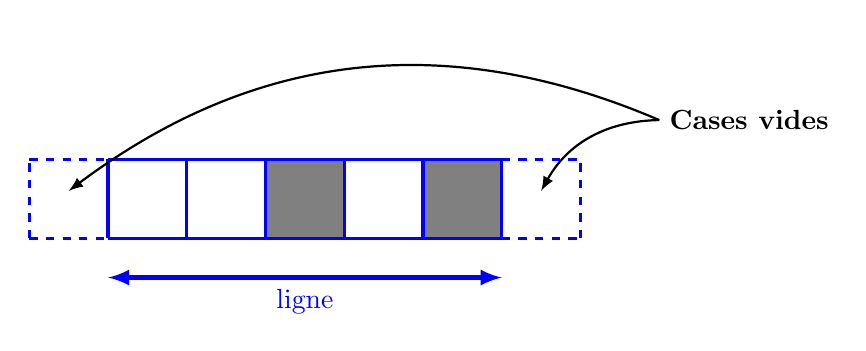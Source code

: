 \begin{tikzpicture}

% Automate

% [0, 0, 1, 0, 1] devient [0, 0, 1, 1, 1]

\fill[black!50] (2,0) rectangle ++(1,1);
\fill[black!50] (4,0) rectangle ++(1,1);
\draw[blue,very thick] (0,0) grid ++(5,1);

\draw[blue,very thick,dashed] (-1,0) grid ++(1,1);
\draw[blue,very thick,dashed] (5,0) grid ++(1,1);

\draw[<-,>=latex,thick,black] (5.5,0.6) to[bend left] (7,1.5) node[right] {\bf Cases vides};
\draw[<-,>=latex,thick,black] (-0.5,0.6) to[bend left] (7,1.5);

\draw[<->,>=latex,ultra thick,blue] (0,-0.5) -- ++ (5,0) node[midway,below] {ligne};
\end{tikzpicture}